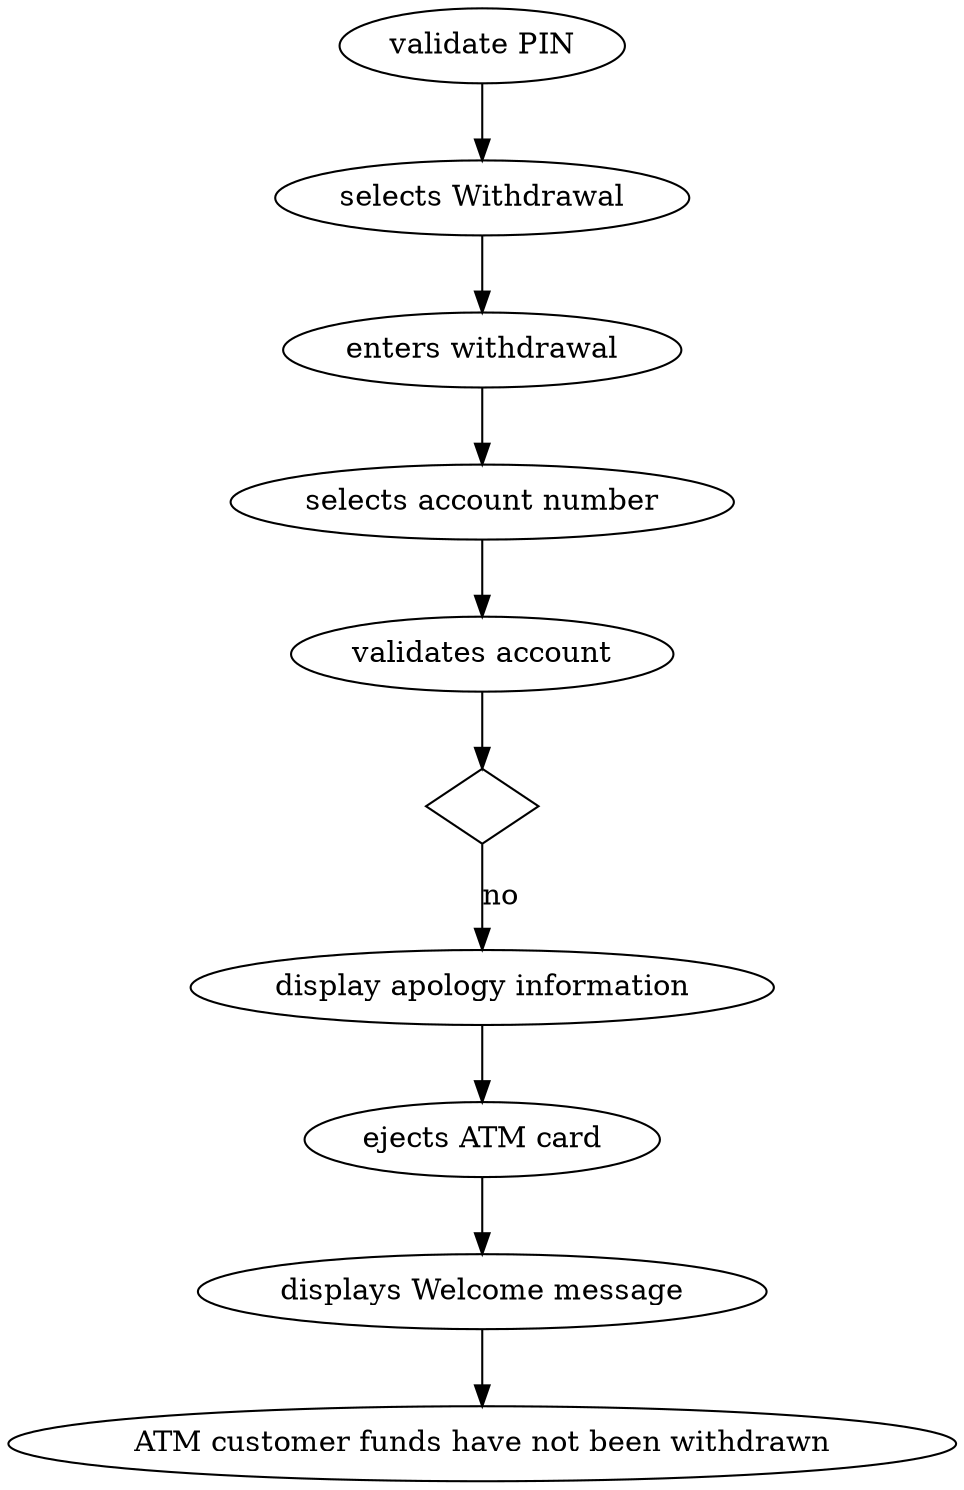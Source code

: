 digraph{
name= "withdraw Fund"
	0 [type = "Pre" , label = "validate PIN"]
	1 [type = "customer" , label = "selects Withdrawal"]
	2 [type = "customer" , label = "enters withdrawal"]
	3 [type = "customer" , label = "selects account number"]
	4 [type = "System" , label = "validates account"]
	5 [type = "C" , label = "",shape=diamond]
	6 [type = "System",label = "display apology information"]
	7 [type = "System" , label = "ejects ATM card"]
	8 [type = "System" , label = "displays Welcome message"]
	9 [type = "Post" , label = "ATM customer funds have not been withdrawn"]

	0->1[type = "D",label = ""]
	1->2[type = "D",label = ""]
	2->3[type = "D",label = ""]
	3->4[type = "D",label = ""]
	4->5[type = "D",label = ""]
	5->6[type = "C",label = "no"]
	6->7[type = "D",label = ""]
	7->8[type = "D",label = ""]
	8->9[type = "D",label = ""]

}
